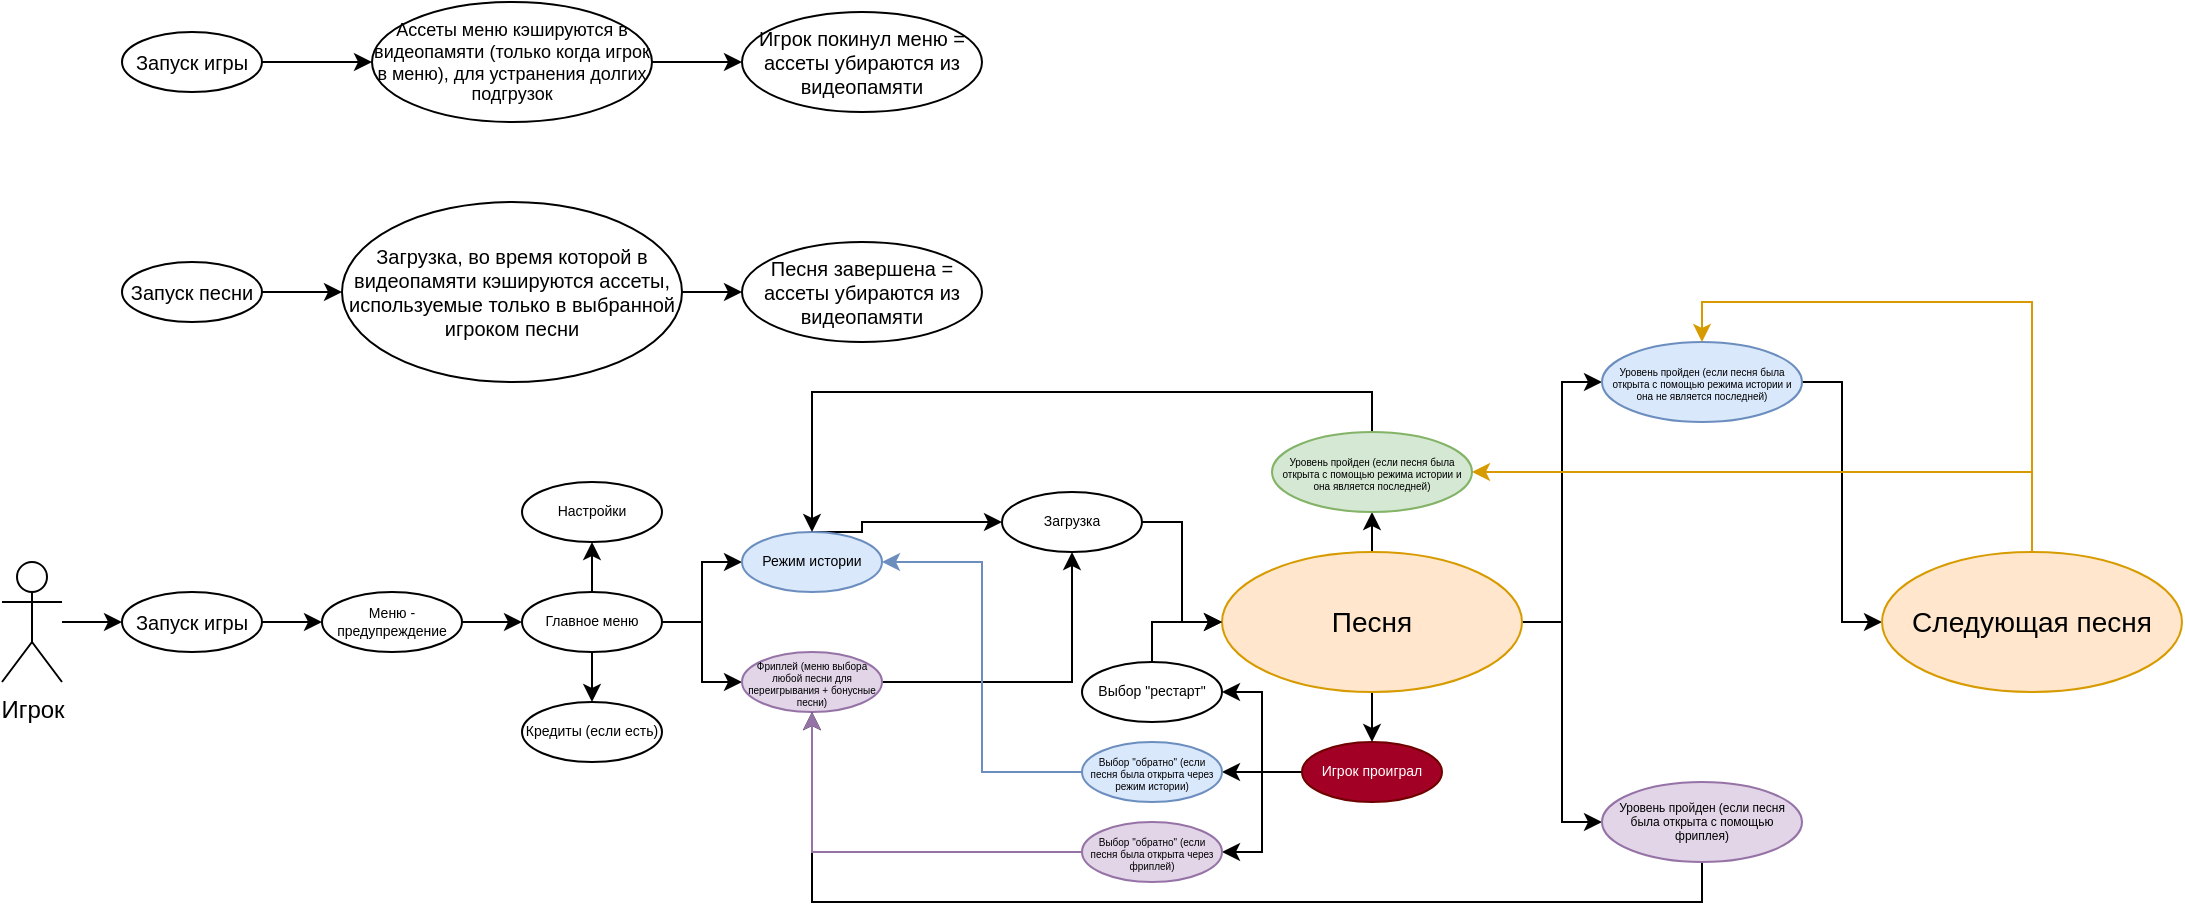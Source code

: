 <mxfile version="24.8.3">
  <diagram name="Страница — 1" id="Feetv1NmW-jW-5myhWX-">
    <mxGraphModel dx="1195" dy="1803" grid="1" gridSize="10" guides="1" tooltips="1" connect="1" arrows="1" fold="1" page="1" pageScale="1" pageWidth="827" pageHeight="1169" math="0" shadow="0">
      <root>
        <mxCell id="0" />
        <mxCell id="1" parent="0" />
        <mxCell id="RBoqL-KpNlwkgGDFapnS-9" style="edgeStyle=orthogonalEdgeStyle;rounded=0;orthogonalLoop=1;jettySize=auto;html=1;entryX=0;entryY=0.5;entryDx=0;entryDy=0;" edge="1" parent="1" source="RBoqL-KpNlwkgGDFapnS-1" target="RBoqL-KpNlwkgGDFapnS-7">
          <mxGeometry relative="1" as="geometry" />
        </mxCell>
        <mxCell id="RBoqL-KpNlwkgGDFapnS-1" value="Игрок" style="shape=umlActor;verticalLabelPosition=bottom;verticalAlign=top;html=1;outlineConnect=0;" vertex="1" parent="1">
          <mxGeometry x="20" y="-190" width="30" height="60" as="geometry" />
        </mxCell>
        <mxCell id="RBoqL-KpNlwkgGDFapnS-11" style="edgeStyle=orthogonalEdgeStyle;rounded=0;orthogonalLoop=1;jettySize=auto;html=1;exitX=1;exitY=0.5;exitDx=0;exitDy=0;entryX=0;entryY=0.5;entryDx=0;entryDy=0;" edge="1" parent="1" source="RBoqL-KpNlwkgGDFapnS-6" target="RBoqL-KpNlwkgGDFapnS-10">
          <mxGeometry relative="1" as="geometry" />
        </mxCell>
        <mxCell id="RBoqL-KpNlwkgGDFapnS-6" value="Меню - предупреждение" style="ellipse;whiteSpace=wrap;html=1;fontSize=7;" vertex="1" parent="1">
          <mxGeometry x="180" y="-175" width="70" height="30" as="geometry" />
        </mxCell>
        <mxCell id="RBoqL-KpNlwkgGDFapnS-8" style="edgeStyle=orthogonalEdgeStyle;rounded=0;orthogonalLoop=1;jettySize=auto;html=1;entryX=0;entryY=0.5;entryDx=0;entryDy=0;" edge="1" parent="1" source="RBoqL-KpNlwkgGDFapnS-7" target="RBoqL-KpNlwkgGDFapnS-6">
          <mxGeometry relative="1" as="geometry" />
        </mxCell>
        <mxCell id="RBoqL-KpNlwkgGDFapnS-7" value="Запуск игры" style="ellipse;whiteSpace=wrap;html=1;fontSize=10;" vertex="1" parent="1">
          <mxGeometry x="80" y="-175" width="70" height="30" as="geometry" />
        </mxCell>
        <mxCell id="RBoqL-KpNlwkgGDFapnS-27" style="edgeStyle=orthogonalEdgeStyle;rounded=0;orthogonalLoop=1;jettySize=auto;html=1;exitX=1;exitY=0.5;exitDx=0;exitDy=0;entryX=0;entryY=0.5;entryDx=0;entryDy=0;" edge="1" parent="1" source="RBoqL-KpNlwkgGDFapnS-10" target="RBoqL-KpNlwkgGDFapnS-12">
          <mxGeometry relative="1" as="geometry" />
        </mxCell>
        <mxCell id="RBoqL-KpNlwkgGDFapnS-28" style="edgeStyle=orthogonalEdgeStyle;rounded=0;orthogonalLoop=1;jettySize=auto;html=1;exitX=1;exitY=0.5;exitDx=0;exitDy=0;entryX=0;entryY=0.5;entryDx=0;entryDy=0;" edge="1" parent="1" source="RBoqL-KpNlwkgGDFapnS-10" target="RBoqL-KpNlwkgGDFapnS-13">
          <mxGeometry relative="1" as="geometry" />
        </mxCell>
        <mxCell id="RBoqL-KpNlwkgGDFapnS-29" style="edgeStyle=orthogonalEdgeStyle;rounded=0;orthogonalLoop=1;jettySize=auto;html=1;exitX=0.5;exitY=0;exitDx=0;exitDy=0;entryX=0.5;entryY=1;entryDx=0;entryDy=0;" edge="1" parent="1" source="RBoqL-KpNlwkgGDFapnS-10" target="RBoqL-KpNlwkgGDFapnS-14">
          <mxGeometry relative="1" as="geometry" />
        </mxCell>
        <mxCell id="RBoqL-KpNlwkgGDFapnS-30" style="edgeStyle=orthogonalEdgeStyle;rounded=0;orthogonalLoop=1;jettySize=auto;html=1;exitX=0.5;exitY=1;exitDx=0;exitDy=0;entryX=0.5;entryY=0;entryDx=0;entryDy=0;" edge="1" parent="1" source="RBoqL-KpNlwkgGDFapnS-10" target="RBoqL-KpNlwkgGDFapnS-15">
          <mxGeometry relative="1" as="geometry" />
        </mxCell>
        <mxCell id="RBoqL-KpNlwkgGDFapnS-10" value="Главное меню" style="ellipse;whiteSpace=wrap;html=1;fontSize=7;" vertex="1" parent="1">
          <mxGeometry x="280" y="-175" width="70" height="30" as="geometry" />
        </mxCell>
        <mxCell id="RBoqL-KpNlwkgGDFapnS-73" style="edgeStyle=orthogonalEdgeStyle;rounded=0;orthogonalLoop=1;jettySize=auto;html=1;exitX=0.5;exitY=0;exitDx=0;exitDy=0;entryX=0;entryY=0.5;entryDx=0;entryDy=0;" edge="1" parent="1" source="RBoqL-KpNlwkgGDFapnS-12" target="RBoqL-KpNlwkgGDFapnS-26">
          <mxGeometry relative="1" as="geometry">
            <Array as="points">
              <mxPoint x="450" y="-205" />
              <mxPoint x="450" y="-210" />
            </Array>
          </mxGeometry>
        </mxCell>
        <mxCell id="RBoqL-KpNlwkgGDFapnS-12" value="Режим истории" style="ellipse;whiteSpace=wrap;html=1;fontSize=7;fillColor=#dae8fc;strokeColor=#6c8ebf;" vertex="1" parent="1">
          <mxGeometry x="390" y="-205" width="70" height="30" as="geometry" />
        </mxCell>
        <mxCell id="RBoqL-KpNlwkgGDFapnS-33" style="edgeStyle=orthogonalEdgeStyle;rounded=0;orthogonalLoop=1;jettySize=auto;html=1;exitX=1;exitY=0.5;exitDx=0;exitDy=0;entryX=0.5;entryY=1;entryDx=0;entryDy=0;" edge="1" parent="1" source="RBoqL-KpNlwkgGDFapnS-13" target="RBoqL-KpNlwkgGDFapnS-26">
          <mxGeometry relative="1" as="geometry" />
        </mxCell>
        <mxCell id="RBoqL-KpNlwkgGDFapnS-13" value="Фриплей (меню выбора любой песни для переигрывания + бонусные песни)" style="ellipse;whiteSpace=wrap;html=1;fontSize=5;fillColor=#e1d5e7;strokeColor=#9673a6;" vertex="1" parent="1">
          <mxGeometry x="390" y="-145" width="70" height="30" as="geometry" />
        </mxCell>
        <mxCell id="RBoqL-KpNlwkgGDFapnS-14" value="Настройки" style="ellipse;whiteSpace=wrap;html=1;fontSize=7;" vertex="1" parent="1">
          <mxGeometry x="280" y="-230" width="70" height="30" as="geometry" />
        </mxCell>
        <mxCell id="RBoqL-KpNlwkgGDFapnS-15" value="Кредиты (если есть)" style="ellipse;whiteSpace=wrap;html=1;fontSize=7;" vertex="1" parent="1">
          <mxGeometry x="280" y="-120" width="70" height="30" as="geometry" />
        </mxCell>
        <mxCell id="RBoqL-KpNlwkgGDFapnS-38" style="edgeStyle=orthogonalEdgeStyle;rounded=0;orthogonalLoop=1;jettySize=auto;html=1;exitX=1;exitY=0.5;exitDx=0;exitDy=0;entryX=0;entryY=0.5;entryDx=0;entryDy=0;" edge="1" parent="1" source="RBoqL-KpNlwkgGDFapnS-25" target="RBoqL-KpNlwkgGDFapnS-35">
          <mxGeometry relative="1" as="geometry" />
        </mxCell>
        <mxCell id="RBoqL-KpNlwkgGDFapnS-39" style="edgeStyle=orthogonalEdgeStyle;rounded=0;orthogonalLoop=1;jettySize=auto;html=1;exitX=1;exitY=0.5;exitDx=0;exitDy=0;entryX=0;entryY=0.5;entryDx=0;entryDy=0;" edge="1" parent="1" source="RBoqL-KpNlwkgGDFapnS-25" target="RBoqL-KpNlwkgGDFapnS-36">
          <mxGeometry relative="1" as="geometry" />
        </mxCell>
        <mxCell id="RBoqL-KpNlwkgGDFapnS-44" style="edgeStyle=orthogonalEdgeStyle;rounded=0;orthogonalLoop=1;jettySize=auto;html=1;exitX=0.5;exitY=0;exitDx=0;exitDy=0;entryX=0.5;entryY=1;entryDx=0;entryDy=0;" edge="1" parent="1" source="RBoqL-KpNlwkgGDFapnS-25" target="RBoqL-KpNlwkgGDFapnS-43">
          <mxGeometry relative="1" as="geometry" />
        </mxCell>
        <mxCell id="RBoqL-KpNlwkgGDFapnS-47" style="edgeStyle=orthogonalEdgeStyle;rounded=0;orthogonalLoop=1;jettySize=auto;html=1;exitX=0.5;exitY=1;exitDx=0;exitDy=0;entryX=0.5;entryY=0;entryDx=0;entryDy=0;" edge="1" parent="1" source="RBoqL-KpNlwkgGDFapnS-25" target="RBoqL-KpNlwkgGDFapnS-46">
          <mxGeometry relative="1" as="geometry" />
        </mxCell>
        <mxCell id="RBoqL-KpNlwkgGDFapnS-25" value="Песня" style="ellipse;whiteSpace=wrap;html=1;fontSize=14;fillColor=#ffe6cc;strokeColor=#d79b00;" vertex="1" parent="1">
          <mxGeometry x="630" y="-195" width="150" height="70" as="geometry" />
        </mxCell>
        <mxCell id="RBoqL-KpNlwkgGDFapnS-32" style="edgeStyle=orthogonalEdgeStyle;rounded=0;orthogonalLoop=1;jettySize=auto;html=1;exitX=1;exitY=0.5;exitDx=0;exitDy=0;entryX=0;entryY=0.5;entryDx=0;entryDy=0;" edge="1" parent="1" source="RBoqL-KpNlwkgGDFapnS-26" target="RBoqL-KpNlwkgGDFapnS-25">
          <mxGeometry relative="1" as="geometry" />
        </mxCell>
        <mxCell id="RBoqL-KpNlwkgGDFapnS-26" value="Загрузка" style="ellipse;whiteSpace=wrap;html=1;fontSize=7;" vertex="1" parent="1">
          <mxGeometry x="520" y="-225" width="70" height="30" as="geometry" />
        </mxCell>
        <mxCell id="RBoqL-KpNlwkgGDFapnS-42" style="edgeStyle=orthogonalEdgeStyle;rounded=0;orthogonalLoop=1;jettySize=auto;html=1;exitX=1;exitY=0.5;exitDx=0;exitDy=0;entryX=0;entryY=0.5;entryDx=0;entryDy=0;" edge="1" parent="1" source="RBoqL-KpNlwkgGDFapnS-35" target="RBoqL-KpNlwkgGDFapnS-41">
          <mxGeometry relative="1" as="geometry" />
        </mxCell>
        <mxCell id="RBoqL-KpNlwkgGDFapnS-35" value="Уровень пройден (если песня была открыта с помощью режима истории и она не является последней)" style="ellipse;whiteSpace=wrap;html=1;fontSize=5;fillColor=#dae8fc;strokeColor=#6c8ebf;" vertex="1" parent="1">
          <mxGeometry x="820" y="-300" width="100" height="40" as="geometry" />
        </mxCell>
        <mxCell id="RBoqL-KpNlwkgGDFapnS-37" style="edgeStyle=orthogonalEdgeStyle;rounded=0;orthogonalLoop=1;jettySize=auto;html=1;exitX=0.5;exitY=1;exitDx=0;exitDy=0;entryX=0.5;entryY=1;entryDx=0;entryDy=0;" edge="1" parent="1" source="RBoqL-KpNlwkgGDFapnS-36" target="RBoqL-KpNlwkgGDFapnS-13">
          <mxGeometry relative="1" as="geometry" />
        </mxCell>
        <mxCell id="RBoqL-KpNlwkgGDFapnS-36" value="Уровень пройден (если песня была открыта с помощью фриплея)" style="ellipse;whiteSpace=wrap;html=1;fontSize=6;fillColor=#e1d5e7;strokeColor=#9673a6;" vertex="1" parent="1">
          <mxGeometry x="820" y="-80" width="100" height="40" as="geometry" />
        </mxCell>
        <mxCell id="RBoqL-KpNlwkgGDFapnS-66" style="edgeStyle=orthogonalEdgeStyle;rounded=0;orthogonalLoop=1;jettySize=auto;html=1;exitX=0.5;exitY=0;exitDx=0;exitDy=0;entryX=0.5;entryY=0;entryDx=0;entryDy=0;fillColor=#ffe6cc;strokeColor=#d79b00;" edge="1" parent="1" source="RBoqL-KpNlwkgGDFapnS-41" target="RBoqL-KpNlwkgGDFapnS-35">
          <mxGeometry relative="1" as="geometry" />
        </mxCell>
        <mxCell id="RBoqL-KpNlwkgGDFapnS-67" style="edgeStyle=orthogonalEdgeStyle;rounded=0;orthogonalLoop=1;jettySize=auto;html=1;exitX=0.5;exitY=0;exitDx=0;exitDy=0;entryX=1;entryY=0.5;entryDx=0;entryDy=0;fontColor=default;labelBorderColor=none;labelBackgroundColor=default;strokeColor=#d79b00;fillColor=#ffe6cc;" edge="1" parent="1" source="RBoqL-KpNlwkgGDFapnS-41" target="RBoqL-KpNlwkgGDFapnS-43">
          <mxGeometry relative="1" as="geometry" />
        </mxCell>
        <mxCell id="RBoqL-KpNlwkgGDFapnS-41" value="Следующая песня" style="ellipse;whiteSpace=wrap;html=1;fontSize=14;fillColor=#ffe6cc;strokeColor=#d79b00;" vertex="1" parent="1">
          <mxGeometry x="960" y="-195" width="150" height="70" as="geometry" />
        </mxCell>
        <mxCell id="RBoqL-KpNlwkgGDFapnS-76" style="edgeStyle=orthogonalEdgeStyle;rounded=0;orthogonalLoop=1;jettySize=auto;html=1;exitX=0.5;exitY=0;exitDx=0;exitDy=0;entryX=0.5;entryY=0;entryDx=0;entryDy=0;" edge="1" parent="1" source="RBoqL-KpNlwkgGDFapnS-43" target="RBoqL-KpNlwkgGDFapnS-12">
          <mxGeometry relative="1" as="geometry" />
        </mxCell>
        <mxCell id="RBoqL-KpNlwkgGDFapnS-43" value="Уровень пройден (если песня была открыта с помощью режима истории и она является последней)" style="ellipse;whiteSpace=wrap;html=1;fontSize=5;fillColor=#d5e8d4;strokeColor=#82b366;" vertex="1" parent="1">
          <mxGeometry x="655" y="-255" width="100" height="40" as="geometry" />
        </mxCell>
        <mxCell id="RBoqL-KpNlwkgGDFapnS-52" style="edgeStyle=orthogonalEdgeStyle;rounded=0;orthogonalLoop=1;jettySize=auto;html=1;exitX=0;exitY=0.5;exitDx=0;exitDy=0;entryX=1;entryY=0.5;entryDx=0;entryDy=0;" edge="1" parent="1" source="RBoqL-KpNlwkgGDFapnS-46" target="RBoqL-KpNlwkgGDFapnS-48">
          <mxGeometry relative="1" as="geometry" />
        </mxCell>
        <mxCell id="RBoqL-KpNlwkgGDFapnS-54" style="edgeStyle=orthogonalEdgeStyle;rounded=0;orthogonalLoop=1;jettySize=auto;html=1;exitX=0;exitY=0.5;exitDx=0;exitDy=0;entryX=1;entryY=0.5;entryDx=0;entryDy=0;" edge="1" parent="1" source="RBoqL-KpNlwkgGDFapnS-46" target="RBoqL-KpNlwkgGDFapnS-53">
          <mxGeometry relative="1" as="geometry" />
        </mxCell>
        <mxCell id="RBoqL-KpNlwkgGDFapnS-59" style="edgeStyle=orthogonalEdgeStyle;rounded=0;orthogonalLoop=1;jettySize=auto;html=1;exitX=0;exitY=0.5;exitDx=0;exitDy=0;entryX=1;entryY=0.5;entryDx=0;entryDy=0;" edge="1" parent="1" source="RBoqL-KpNlwkgGDFapnS-46" target="RBoqL-KpNlwkgGDFapnS-58">
          <mxGeometry relative="1" as="geometry" />
        </mxCell>
        <mxCell id="RBoqL-KpNlwkgGDFapnS-46" value="Игрок проиграл" style="ellipse;whiteSpace=wrap;html=1;fontSize=7;fillColor=#a20025;fontColor=#ffffff;strokeColor=#6F0000;" vertex="1" parent="1">
          <mxGeometry x="670" y="-100" width="70" height="30" as="geometry" />
        </mxCell>
        <mxCell id="RBoqL-KpNlwkgGDFapnS-56" style="edgeStyle=orthogonalEdgeStyle;rounded=0;orthogonalLoop=1;jettySize=auto;html=1;exitX=0.5;exitY=0;exitDx=0;exitDy=0;entryX=0;entryY=0.5;entryDx=0;entryDy=0;" edge="1" parent="1" source="RBoqL-KpNlwkgGDFapnS-48" target="RBoqL-KpNlwkgGDFapnS-25">
          <mxGeometry relative="1" as="geometry" />
        </mxCell>
        <mxCell id="RBoqL-KpNlwkgGDFapnS-48" value="Выбор &quot;рестарт&quot;" style="ellipse;whiteSpace=wrap;html=1;fontSize=7;" vertex="1" parent="1">
          <mxGeometry x="560" y="-140" width="70" height="30" as="geometry" />
        </mxCell>
        <mxCell id="RBoqL-KpNlwkgGDFapnS-71" style="edgeStyle=orthogonalEdgeStyle;rounded=0;orthogonalLoop=1;jettySize=auto;html=1;exitX=0;exitY=0.5;exitDx=0;exitDy=0;entryX=0.5;entryY=1;entryDx=0;entryDy=0;fillColor=#e1d5e7;strokeColor=#9673a6;" edge="1" parent="1" source="RBoqL-KpNlwkgGDFapnS-53" target="RBoqL-KpNlwkgGDFapnS-13">
          <mxGeometry relative="1" as="geometry" />
        </mxCell>
        <mxCell id="RBoqL-KpNlwkgGDFapnS-53" value="Выбор &quot;обратно&quot; (если песня была открыта через фриплей)" style="ellipse;whiteSpace=wrap;html=1;fontSize=5;fillColor=#e1d5e7;strokeColor=#9673a6;" vertex="1" parent="1">
          <mxGeometry x="560" y="-60" width="70" height="30" as="geometry" />
        </mxCell>
        <mxCell id="RBoqL-KpNlwkgGDFapnS-68" style="edgeStyle=orthogonalEdgeStyle;rounded=0;orthogonalLoop=1;jettySize=auto;html=1;exitX=0;exitY=0.5;exitDx=0;exitDy=0;entryX=1;entryY=0.5;entryDx=0;entryDy=0;fillColor=#dae8fc;strokeColor=#6c8ebf;" edge="1" parent="1" source="RBoqL-KpNlwkgGDFapnS-58" target="RBoqL-KpNlwkgGDFapnS-12">
          <mxGeometry relative="1" as="geometry" />
        </mxCell>
        <mxCell id="RBoqL-KpNlwkgGDFapnS-58" value="Выбор &quot;обратно&quot; (если песня была открыта через режим истории)" style="ellipse;whiteSpace=wrap;html=1;fontSize=5;fillColor=#dae8fc;strokeColor=#6c8ebf;" vertex="1" parent="1">
          <mxGeometry x="560" y="-100" width="70" height="30" as="geometry" />
        </mxCell>
        <mxCell id="RBoqL-KpNlwkgGDFapnS-80" style="edgeStyle=orthogonalEdgeStyle;rounded=0;orthogonalLoop=1;jettySize=auto;html=1;exitX=1;exitY=0.5;exitDx=0;exitDy=0;entryX=0;entryY=0.5;entryDx=0;entryDy=0;" edge="1" parent="1" source="RBoqL-KpNlwkgGDFapnS-77" target="RBoqL-KpNlwkgGDFapnS-79">
          <mxGeometry relative="1" as="geometry" />
        </mxCell>
        <mxCell id="RBoqL-KpNlwkgGDFapnS-77" value="Запуск игры" style="ellipse;whiteSpace=wrap;html=1;fontSize=10;" vertex="1" parent="1">
          <mxGeometry x="80" y="-455" width="70" height="30" as="geometry" />
        </mxCell>
        <mxCell id="RBoqL-KpNlwkgGDFapnS-88" style="edgeStyle=orthogonalEdgeStyle;rounded=0;orthogonalLoop=1;jettySize=auto;html=1;exitX=1;exitY=0.5;exitDx=0;exitDy=0;entryX=0;entryY=0.5;entryDx=0;entryDy=0;" edge="1" parent="1" source="RBoqL-KpNlwkgGDFapnS-79" target="RBoqL-KpNlwkgGDFapnS-87">
          <mxGeometry relative="1" as="geometry" />
        </mxCell>
        <mxCell id="RBoqL-KpNlwkgGDFapnS-79" value="Ассеты меню кэшируются в видеопамяти (только когда игрок в меню), для устранения долгих подгрузок" style="ellipse;whiteSpace=wrap;html=1;fontSize=9;" vertex="1" parent="1">
          <mxGeometry x="205" y="-470" width="140" height="60" as="geometry" />
        </mxCell>
        <mxCell id="RBoqL-KpNlwkgGDFapnS-84" style="edgeStyle=orthogonalEdgeStyle;rounded=0;orthogonalLoop=1;jettySize=auto;html=1;exitX=1;exitY=0.5;exitDx=0;exitDy=0;entryX=0;entryY=0.5;entryDx=0;entryDy=0;" edge="1" parent="1" source="RBoqL-KpNlwkgGDFapnS-81" target="RBoqL-KpNlwkgGDFapnS-83">
          <mxGeometry relative="1" as="geometry" />
        </mxCell>
        <mxCell id="RBoqL-KpNlwkgGDFapnS-81" value="Запуск песни" style="ellipse;whiteSpace=wrap;html=1;fontSize=10;" vertex="1" parent="1">
          <mxGeometry x="80" y="-340" width="70" height="30" as="geometry" />
        </mxCell>
        <mxCell id="RBoqL-KpNlwkgGDFapnS-86" style="edgeStyle=orthogonalEdgeStyle;rounded=0;orthogonalLoop=1;jettySize=auto;html=1;exitX=1;exitY=0.5;exitDx=0;exitDy=0;entryX=0;entryY=0.5;entryDx=0;entryDy=0;" edge="1" parent="1" source="RBoqL-KpNlwkgGDFapnS-83" target="RBoqL-KpNlwkgGDFapnS-85">
          <mxGeometry relative="1" as="geometry" />
        </mxCell>
        <mxCell id="RBoqL-KpNlwkgGDFapnS-83" value="Загрузка, во время которой в видеопамяти кэшируются ассеты, используемые только в выбранной игроком песни" style="ellipse;whiteSpace=wrap;html=1;fontSize=10;" vertex="1" parent="1">
          <mxGeometry x="190" y="-370" width="170" height="90" as="geometry" />
        </mxCell>
        <mxCell id="RBoqL-KpNlwkgGDFapnS-85" value="Песня завершена = ассеты убираются из видеопамяти" style="ellipse;whiteSpace=wrap;html=1;fontSize=10;" vertex="1" parent="1">
          <mxGeometry x="390" y="-350" width="120" height="50" as="geometry" />
        </mxCell>
        <mxCell id="RBoqL-KpNlwkgGDFapnS-87" value="Игрок покинул меню = ассеты убираются из видеопамяти" style="ellipse;whiteSpace=wrap;html=1;fontSize=10;" vertex="1" parent="1">
          <mxGeometry x="390" y="-465" width="120" height="50" as="geometry" />
        </mxCell>
      </root>
    </mxGraphModel>
  </diagram>
</mxfile>
